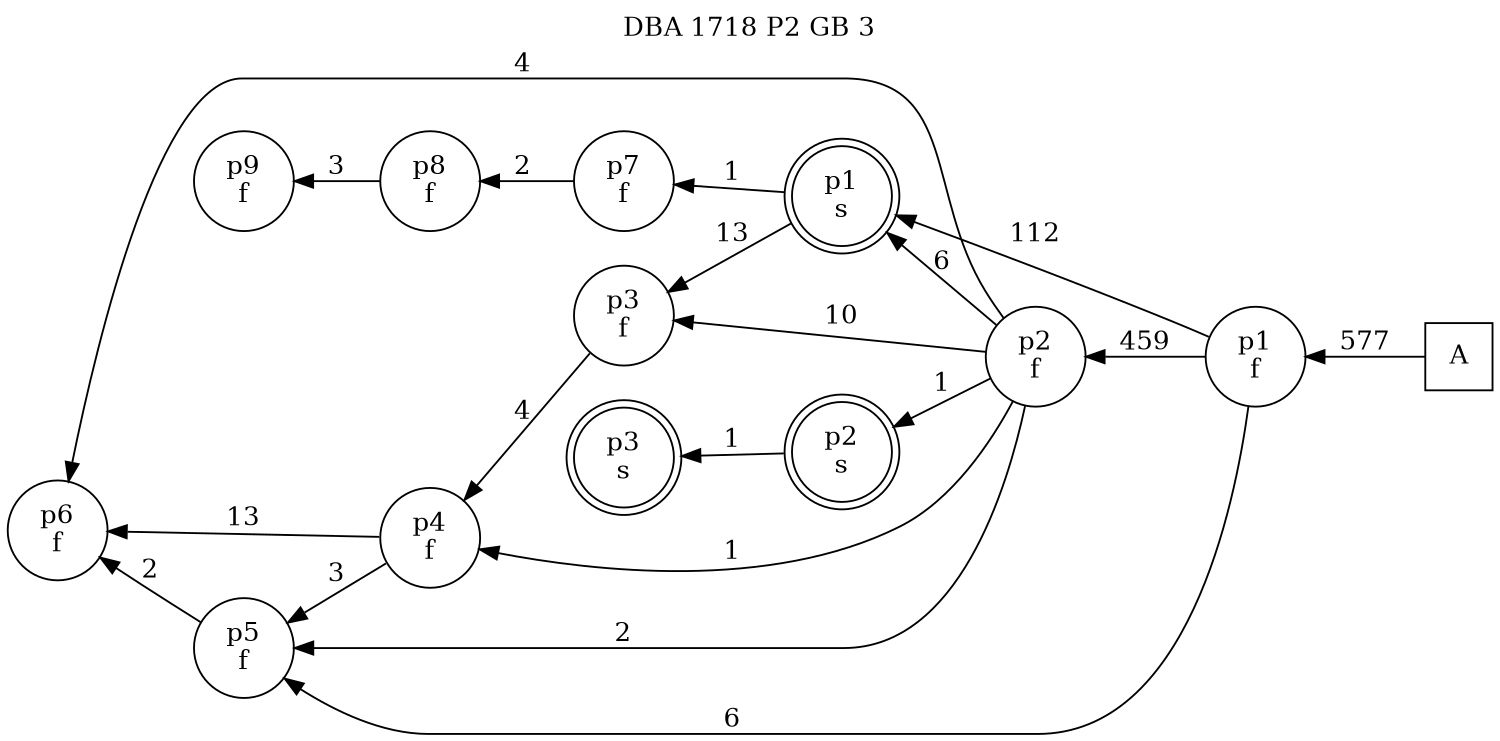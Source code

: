digraph DBA_1718_P2_GB_3_LOW {
labelloc="tl"
label= " DBA 1718 P2 GB 3 "
rankdir="RL";
graph [ size=" 10 , 10 !"]

"A" [shape="square" label="A"]
"p1_f" [shape="circle" label="p1
f"]
"p1_s" [shape="doublecircle" label="p1
s"]
"p2_f" [shape="circle" label="p2
f"]
"p3_f" [shape="circle" label="p3
f"]
"p4_f" [shape="circle" label="p4
f"]
"p5_f" [shape="circle" label="p5
f"]
"p6_f" [shape="circle" label="p6
f"]
"p7_f" [shape="circle" label="p7
f"]
"p8_f" [shape="circle" label="p8
f"]
"p9_f" [shape="circle" label="p9
f"]
"p2_s" [shape="doublecircle" label="p2
s"]
"p3_s" [shape="doublecircle" label="p3
s"]
"A" -> "p1_f" [ label=577]
"p1_f" -> "p1_s" [ label=112]
"p1_f" -> "p2_f" [ label=459]
"p1_f" -> "p5_f" [ label=6]
"p1_s" -> "p3_f" [ label=13]
"p1_s" -> "p7_f" [ label=1]
"p2_f" -> "p1_s" [ label=6]
"p2_f" -> "p3_f" [ label=10]
"p2_f" -> "p4_f" [ label=1]
"p2_f" -> "p5_f" [ label=2]
"p2_f" -> "p6_f" [ label=4]
"p2_f" -> "p2_s" [ label=1]
"p3_f" -> "p4_f" [ label=4]
"p4_f" -> "p5_f" [ label=3]
"p4_f" -> "p6_f" [ label=13]
"p5_f" -> "p6_f" [ label=2]
"p7_f" -> "p8_f" [ label=2]
"p8_f" -> "p9_f" [ label=3]
"p2_s" -> "p3_s" [ label=1]
}
